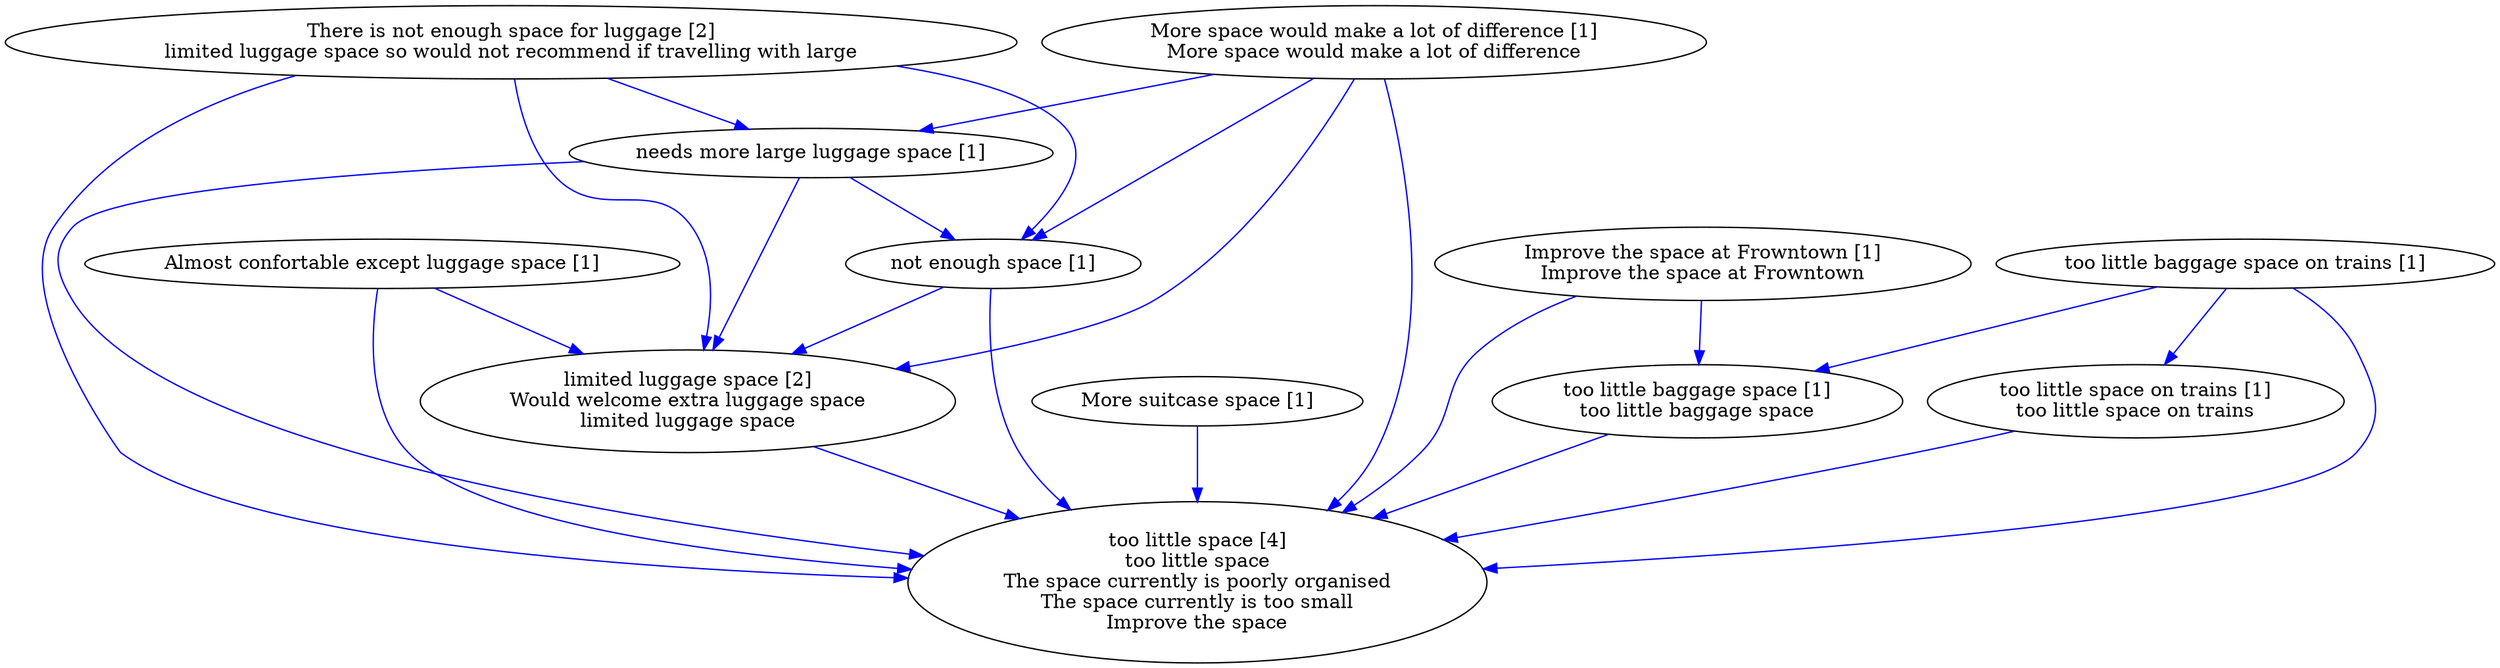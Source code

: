 digraph collapsedGraph {
"There is not enough space for luggage [2]\nlimited luggage space so would not recommend if travelling with large""too little space [4]\ntoo little space\nThe space currently is poorly organised\nThe space currently is too small\nImprove the space""limited luggage space [2]\nWould welcome extra luggage space\nlimited luggage space""Almost confortable except luggage space [1]""Improve the space at Frowntown [1]\nImprove the space at Frowntown""More space would make a lot of difference [1]\nMore space would make a lot of difference""More suitcase space [1]""needs more large luggage space [1]""not enough space [1]""too little baggage space on trains [1]""too little baggage space [1]\ntoo little baggage space""too little space on trains [1]\ntoo little space on trains""There is not enough space for luggage [2]\nlimited luggage space so would not recommend if travelling with large" -> "limited luggage space [2]\nWould welcome extra luggage space\nlimited luggage space" [color=blue]
"There is not enough space for luggage [2]\nlimited luggage space so would not recommend if travelling with large" -> "needs more large luggage space [1]" [color=blue]
"limited luggage space [2]\nWould welcome extra luggage space\nlimited luggage space" -> "too little space [4]\ntoo little space\nThe space currently is poorly organised\nThe space currently is too small\nImprove the space" [color=blue]
"not enough space [1]" -> "too little space [4]\ntoo little space\nThe space currently is poorly organised\nThe space currently is too small\nImprove the space" [color=blue]
"not enough space [1]" -> "limited luggage space [2]\nWould welcome extra luggage space\nlimited luggage space" [color=blue]
"Improve the space at Frowntown [1]\nImprove the space at Frowntown" -> "too little baggage space [1]\ntoo little baggage space" [color=blue]
"More space would make a lot of difference [1]\nMore space would make a lot of difference" -> "too little space [4]\ntoo little space\nThe space currently is poorly organised\nThe space currently is too small\nImprove the space" [color=blue]
"More space would make a lot of difference [1]\nMore space would make a lot of difference" -> "limited luggage space [2]\nWould welcome extra luggage space\nlimited luggage space" [color=blue]
"needs more large luggage space [1]" -> "too little space [4]\ntoo little space\nThe space currently is poorly organised\nThe space currently is too small\nImprove the space" [color=blue]
"needs more large luggage space [1]" -> "not enough space [1]" [color=blue]
"Almost confortable except luggage space [1]" -> "too little space [4]\ntoo little space\nThe space currently is poorly organised\nThe space currently is too small\nImprove the space" [color=blue]
"More suitcase space [1]" -> "too little space [4]\ntoo little space\nThe space currently is poorly organised\nThe space currently is too small\nImprove the space" [color=blue]
"There is not enough space for luggage [2]\nlimited luggage space so would not recommend if travelling with large" -> "not enough space [1]" [color=blue]
"too little baggage space on trains [1]" -> "too little space [4]\ntoo little space\nThe space currently is poorly organised\nThe space currently is too small\nImprove the space" [color=blue]
"too little baggage space [1]\ntoo little baggage space" -> "too little space [4]\ntoo little space\nThe space currently is poorly organised\nThe space currently is too small\nImprove the space" [color=blue]
"Improve the space at Frowntown [1]\nImprove the space at Frowntown" -> "too little space [4]\ntoo little space\nThe space currently is poorly organised\nThe space currently is too small\nImprove the space" [color=blue]
"too little space on trains [1]\ntoo little space on trains" -> "too little space [4]\ntoo little space\nThe space currently is poorly organised\nThe space currently is too small\nImprove the space" [color=blue]
"Almost confortable except luggage space [1]" -> "limited luggage space [2]\nWould welcome extra luggage space\nlimited luggage space" [color=blue]
"More space would make a lot of difference [1]\nMore space would make a lot of difference" -> "not enough space [1]" [color=blue]
"More space would make a lot of difference [1]\nMore space would make a lot of difference" -> "needs more large luggage space [1]" [color=blue]
"needs more large luggage space [1]" -> "limited luggage space [2]\nWould welcome extra luggage space\nlimited luggage space" [color=blue]
"too little baggage space on trains [1]" -> "too little baggage space [1]\ntoo little baggage space" [color=blue]
"too little baggage space on trains [1]" -> "too little space on trains [1]\ntoo little space on trains" [color=blue]
"There is not enough space for luggage [2]\nlimited luggage space so would not recommend if travelling with large" -> "too little space [4]\ntoo little space\nThe space currently is poorly organised\nThe space currently is too small\nImprove the space" [color=blue]
}